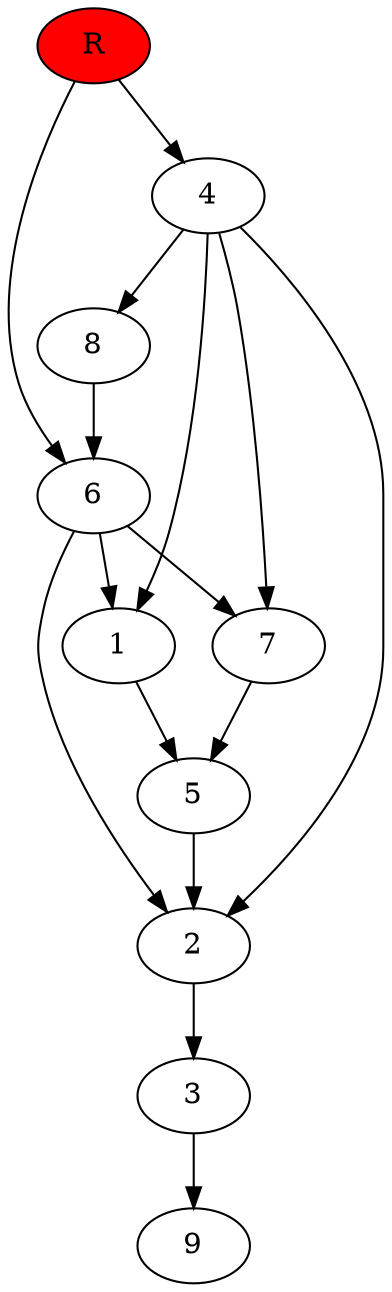 digraph prb11734 {
	1
	2
	3
	4
	5
	6
	7
	8
	R [fillcolor="#ff0000" style=filled]
	1 -> 5
	2 -> 3
	3 -> 9
	4 -> 1
	4 -> 2
	4 -> 7
	4 -> 8
	5 -> 2
	6 -> 1
	6 -> 2
	6 -> 7
	7 -> 5
	8 -> 6
	R -> 4
	R -> 6
}
